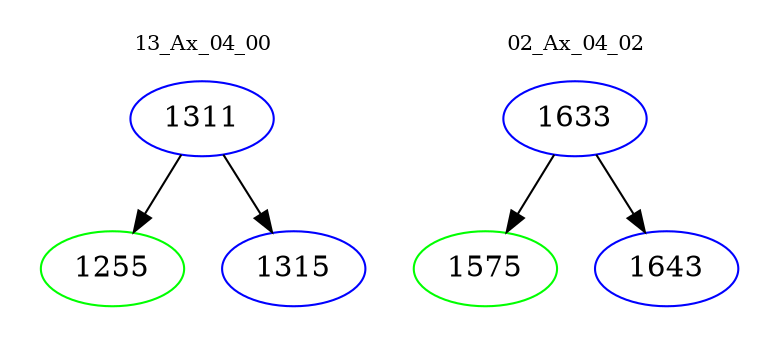 digraph{
subgraph cluster_0 {
color = white
label = "13_Ax_04_00";
fontsize=10;
T0_1311 [label="1311", color="blue"]
T0_1311 -> T0_1255 [color="black"]
T0_1255 [label="1255", color="green"]
T0_1311 -> T0_1315 [color="black"]
T0_1315 [label="1315", color="blue"]
}
subgraph cluster_1 {
color = white
label = "02_Ax_04_02";
fontsize=10;
T1_1633 [label="1633", color="blue"]
T1_1633 -> T1_1575 [color="black"]
T1_1575 [label="1575", color="green"]
T1_1633 -> T1_1643 [color="black"]
T1_1643 [label="1643", color="blue"]
}
}
